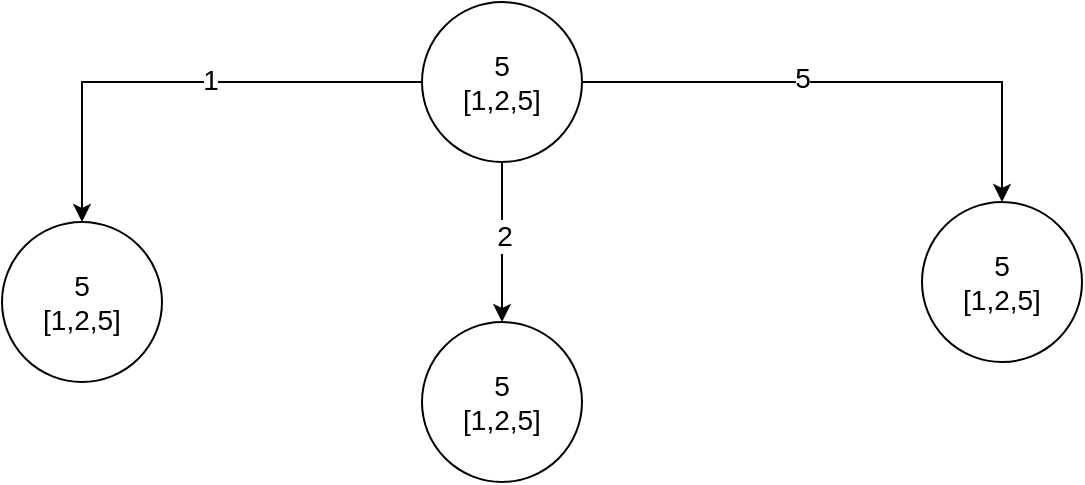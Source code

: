<mxfile version="15.2.1" type="github">
  <diagram id="vNstaERwwWh0DBgsWRbl" name="Page-1">
    <mxGraphModel dx="946" dy="532" grid="1" gridSize="10" guides="1" tooltips="1" connect="1" arrows="1" fold="1" page="1" pageScale="1" pageWidth="827" pageHeight="1169" math="0" shadow="0">
      <root>
        <mxCell id="0" />
        <mxCell id="1" parent="0" />
        <mxCell id="bZDILimtqjILJS-sSr30-5" value="" style="edgeStyle=orthogonalEdgeStyle;rounded=0;orthogonalLoop=1;jettySize=auto;html=1;" edge="1" parent="1" source="bZDILimtqjILJS-sSr30-1" target="bZDILimtqjILJS-sSr30-4">
          <mxGeometry relative="1" as="geometry" />
        </mxCell>
        <mxCell id="bZDILimtqjILJS-sSr30-10" value="&lt;font style=&quot;font-size: 14px&quot;&gt;1&lt;/font&gt;" style="edgeLabel;html=1;align=center;verticalAlign=middle;resizable=0;points=[];" vertex="1" connectable="0" parent="bZDILimtqjILJS-sSr30-5">
          <mxGeometry x="-0.117" y="-1" relative="1" as="geometry">
            <mxPoint as="offset" />
          </mxGeometry>
        </mxCell>
        <mxCell id="bZDILimtqjILJS-sSr30-7" value="" style="edgeStyle=orthogonalEdgeStyle;rounded=0;orthogonalLoop=1;jettySize=auto;html=1;" edge="1" parent="1" source="bZDILimtqjILJS-sSr30-1" target="bZDILimtqjILJS-sSr30-6">
          <mxGeometry relative="1" as="geometry" />
        </mxCell>
        <mxCell id="bZDILimtqjILJS-sSr30-12" value="&lt;font style=&quot;font-size: 14px&quot;&gt;5&lt;/font&gt;" style="edgeLabel;html=1;align=center;verticalAlign=middle;resizable=0;points=[];" vertex="1" connectable="0" parent="bZDILimtqjILJS-sSr30-7">
          <mxGeometry x="-0.185" y="2" relative="1" as="geometry">
            <mxPoint as="offset" />
          </mxGeometry>
        </mxCell>
        <mxCell id="bZDILimtqjILJS-sSr30-9" value="" style="edgeStyle=orthogonalEdgeStyle;rounded=0;orthogonalLoop=1;jettySize=auto;html=1;" edge="1" parent="1" source="bZDILimtqjILJS-sSr30-1" target="bZDILimtqjILJS-sSr30-8">
          <mxGeometry relative="1" as="geometry" />
        </mxCell>
        <mxCell id="bZDILimtqjILJS-sSr30-11" value="&lt;font style=&quot;font-size: 14px&quot;&gt;2&lt;/font&gt;" style="edgeLabel;html=1;align=center;verticalAlign=middle;resizable=0;points=[];" vertex="1" connectable="0" parent="bZDILimtqjILJS-sSr30-9">
          <mxGeometry x="-0.075" y="1" relative="1" as="geometry">
            <mxPoint as="offset" />
          </mxGeometry>
        </mxCell>
        <mxCell id="bZDILimtqjILJS-sSr30-1" value="&lt;font style=&quot;font-size: 14px&quot;&gt;5&lt;br&gt;[1,2,5]&lt;/font&gt;" style="ellipse;whiteSpace=wrap;html=1;aspect=fixed;" vertex="1" parent="1">
          <mxGeometry x="380" y="70" width="80" height="80" as="geometry" />
        </mxCell>
        <mxCell id="bZDILimtqjILJS-sSr30-4" value="&lt;font style=&quot;font-size: 14px&quot;&gt;5&lt;br&gt;[1,2,5]&lt;/font&gt;" style="ellipse;whiteSpace=wrap;html=1;aspect=fixed;" vertex="1" parent="1">
          <mxGeometry x="170" y="180" width="80" height="80" as="geometry" />
        </mxCell>
        <mxCell id="bZDILimtqjILJS-sSr30-6" value="&lt;font style=&quot;font-size: 14px&quot;&gt;5&lt;br&gt;[1,2,5]&lt;/font&gt;" style="ellipse;whiteSpace=wrap;html=1;aspect=fixed;" vertex="1" parent="1">
          <mxGeometry x="630" y="170" width="80" height="80" as="geometry" />
        </mxCell>
        <mxCell id="bZDILimtqjILJS-sSr30-8" value="&lt;font style=&quot;font-size: 14px&quot;&gt;5&lt;br&gt;[1,2,5]&lt;/font&gt;" style="ellipse;whiteSpace=wrap;html=1;aspect=fixed;" vertex="1" parent="1">
          <mxGeometry x="380" y="230" width="80" height="80" as="geometry" />
        </mxCell>
      </root>
    </mxGraphModel>
  </diagram>
</mxfile>
